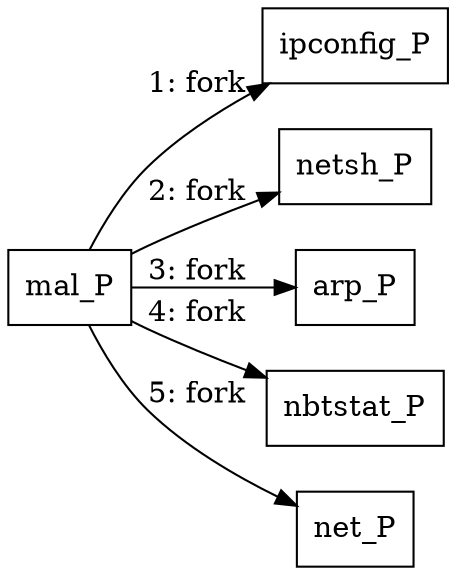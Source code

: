 digraph T1016 {
rankdir="LR"
size="9"
fixedsize="false"
splines="true"
nodesep=0.3
ranksep=0
fontsize=10
overlap="scalexy"
engine= "neato"
	"mal_P" [node_type=Process shape=box]
	"ipconfig_P" [node_type=Process shape=box]
	"netsh_P" [node_type=Process shape=box]
	"arp_P" [node_type=Process shape=box]
	"nbtstat_P" [node_type=Process shape=box]
	"net_P" [node_type=Process shape=box]
	"mal_P" -> "ipconfig_P" [label="1: fork"]
	"mal_P" -> "netsh_P" [label="2: fork"]
	"mal_P" -> "arp_P" [label="3: fork"]
	"mal_P" -> "nbtstat_P" [label="4: fork"]
	"mal_P" -> "net_P" [label="5: fork"]
}
